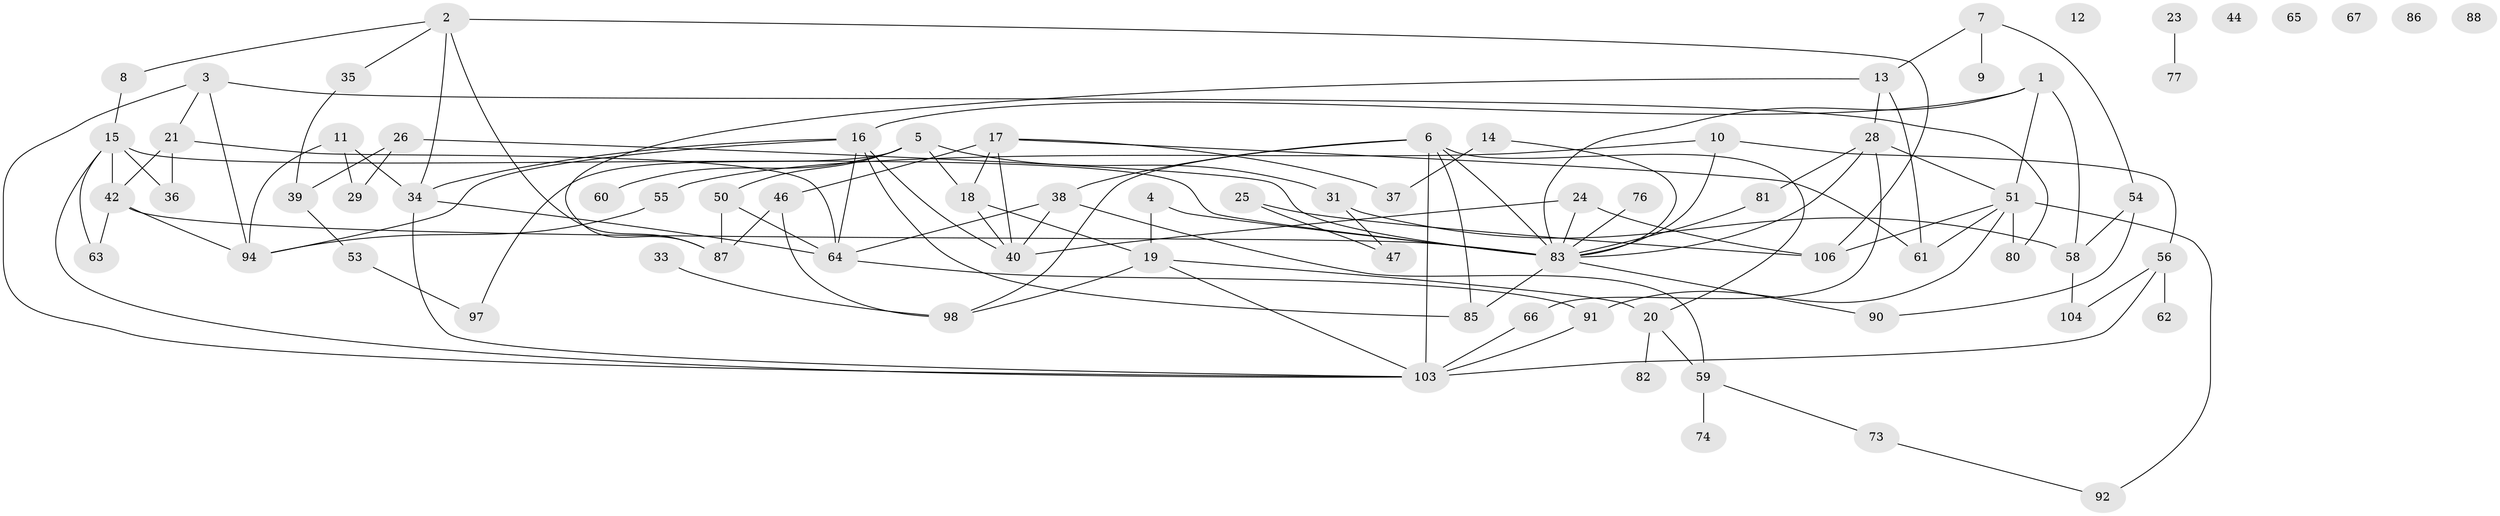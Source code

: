 // original degree distribution, {3: 0.25925925925925924, 4: 0.1574074074074074, 2: 0.2962962962962963, 5: 0.07407407407407407, 7: 0.018518518518518517, 1: 0.1111111111111111, 0: 0.05555555555555555, 6: 0.018518518518518517, 10: 0.009259259259259259}
// Generated by graph-tools (version 1.1) at 2025/41/03/06/25 10:41:23]
// undirected, 77 vertices, 119 edges
graph export_dot {
graph [start="1"]
  node [color=gray90,style=filled];
  1 [super="+49"];
  2 [super="+43"];
  3;
  4;
  5 [super="+89"];
  6 [super="+41"];
  7 [super="+69"];
  8 [super="+72"];
  9;
  10 [super="+45"];
  11;
  12;
  13 [super="+48"];
  14 [super="+68"];
  15 [super="+22"];
  16 [super="+27"];
  17 [super="+78"];
  18 [super="+71"];
  19 [super="+32"];
  20;
  21 [super="+30"];
  23;
  24;
  25;
  26;
  28 [super="+84"];
  29;
  31;
  33 [super="+52"];
  34;
  35;
  36;
  37;
  38;
  39 [super="+57"];
  40;
  42 [super="+102"];
  44;
  46;
  47 [super="+75"];
  50 [super="+107"];
  51 [super="+105"];
  53;
  54;
  55;
  56 [super="+70"];
  58 [super="+79"];
  59 [super="+93"];
  60;
  61;
  62;
  63;
  64 [super="+95"];
  65;
  66 [super="+96"];
  67;
  73;
  74;
  76;
  77;
  80 [super="+101"];
  81;
  82;
  83 [super="+100"];
  85;
  86;
  87;
  88;
  90;
  91;
  92;
  94 [super="+99"];
  97;
  98;
  103 [super="+108"];
  104;
  106;
  1 -- 51;
  1 -- 58;
  1 -- 16;
  1 -- 83;
  2 -- 35;
  2 -- 87;
  2 -- 106;
  2 -- 34;
  2 -- 8;
  3 -- 21;
  3 -- 80;
  3 -- 103;
  3 -- 94;
  4 -- 19;
  4 -- 83;
  5 -- 50;
  5 -- 60;
  5 -- 97;
  5 -- 31;
  5 -- 18;
  6 -- 20;
  6 -- 38;
  6 -- 83;
  6 -- 85;
  6 -- 98;
  6 -- 103;
  7 -- 9;
  7 -- 13;
  7 -- 54;
  8 -- 15;
  10 -- 83;
  10 -- 55;
  10 -- 56;
  11 -- 29;
  11 -- 34;
  11 -- 94;
  13 -- 28;
  13 -- 61;
  13 -- 87;
  14 -- 83;
  14 -- 37;
  15 -- 36;
  15 -- 42;
  15 -- 83;
  15 -- 63;
  15 -- 103;
  16 -- 40;
  16 -- 64;
  16 -- 85;
  16 -- 34;
  16 -- 94;
  17 -- 40;
  17 -- 46 [weight=2];
  17 -- 61;
  17 -- 37;
  17 -- 18;
  18 -- 40;
  18 -- 19;
  19 -- 20;
  19 -- 103;
  19 -- 98;
  20 -- 82;
  20 -- 59;
  21 -- 36;
  21 -- 64;
  21 -- 42;
  23 -- 77;
  24 -- 40;
  24 -- 83;
  24 -- 106;
  25 -- 47;
  25 -- 106;
  26 -- 29;
  26 -- 83;
  26 -- 39;
  28 -- 81;
  28 -- 83;
  28 -- 66;
  28 -- 51;
  31 -- 58;
  31 -- 47;
  33 -- 98;
  34 -- 64;
  34 -- 103;
  35 -- 39;
  38 -- 40;
  38 -- 59;
  38 -- 64;
  39 -- 53;
  42 -- 94;
  42 -- 83;
  42 -- 63;
  46 -- 87;
  46 -- 98;
  50 -- 87;
  50 -- 64;
  51 -- 61;
  51 -- 106;
  51 -- 80;
  51 -- 91;
  51 -- 92;
  53 -- 97;
  54 -- 90;
  54 -- 58;
  55 -- 94;
  56 -- 103 [weight=2];
  56 -- 104;
  56 -- 62;
  58 -- 104;
  59 -- 73;
  59 -- 74;
  64 -- 91;
  66 -- 103;
  73 -- 92;
  76 -- 83;
  81 -- 83;
  83 -- 85;
  83 -- 90;
  91 -- 103;
}
